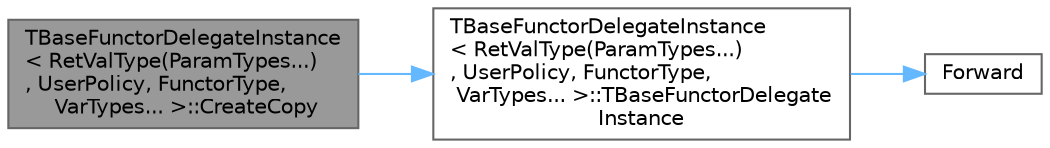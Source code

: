 digraph "TBaseFunctorDelegateInstance&lt; RetValType(ParamTypes...), UserPolicy, FunctorType, VarTypes... &gt;::CreateCopy"
{
 // INTERACTIVE_SVG=YES
 // LATEX_PDF_SIZE
  bgcolor="transparent";
  edge [fontname=Helvetica,fontsize=10,labelfontname=Helvetica,labelfontsize=10];
  node [fontname=Helvetica,fontsize=10,shape=box,height=0.2,width=0.4];
  rankdir="LR";
  Node1 [id="Node000001",label="TBaseFunctorDelegateInstance\l\< RetValType(ParamTypes...)\l, UserPolicy, FunctorType,\l VarTypes... \>::CreateCopy",height=0.2,width=0.4,color="gray40", fillcolor="grey60", style="filled", fontcolor="black",tooltip=" "];
  Node1 -> Node2 [id="edge1_Node000001_Node000002",color="steelblue1",style="solid",tooltip=" "];
  Node2 [id="Node000002",label="TBaseFunctorDelegateInstance\l\< RetValType(ParamTypes...)\l, UserPolicy, FunctorType,\l VarTypes... \>::TBaseFunctorDelegate\lInstance",height=0.2,width=0.4,color="grey40", fillcolor="white", style="filled",URL="$dc/dbb/classTBaseFunctorDelegateInstance_3_01RetValType_07ParamTypes_8_8_8_08_00_01UserPolicy_00_01Func76bd4769ea04e64e3ededa9aecc98348.html#a629854e904c9641f87d732edaa8db5b7",tooltip=" "];
  Node2 -> Node3 [id="edge2_Node000002_Node000003",color="steelblue1",style="solid",tooltip=" "];
  Node3 [id="Node000003",label="Forward",height=0.2,width=0.4,color="grey40", fillcolor="white", style="filled",URL="$d4/d24/UnrealTemplate_8h.html#a68f280c1d561a8899a1e9e3ea8405d00",tooltip="Forward will cast a reference to an rvalue reference."];
}
